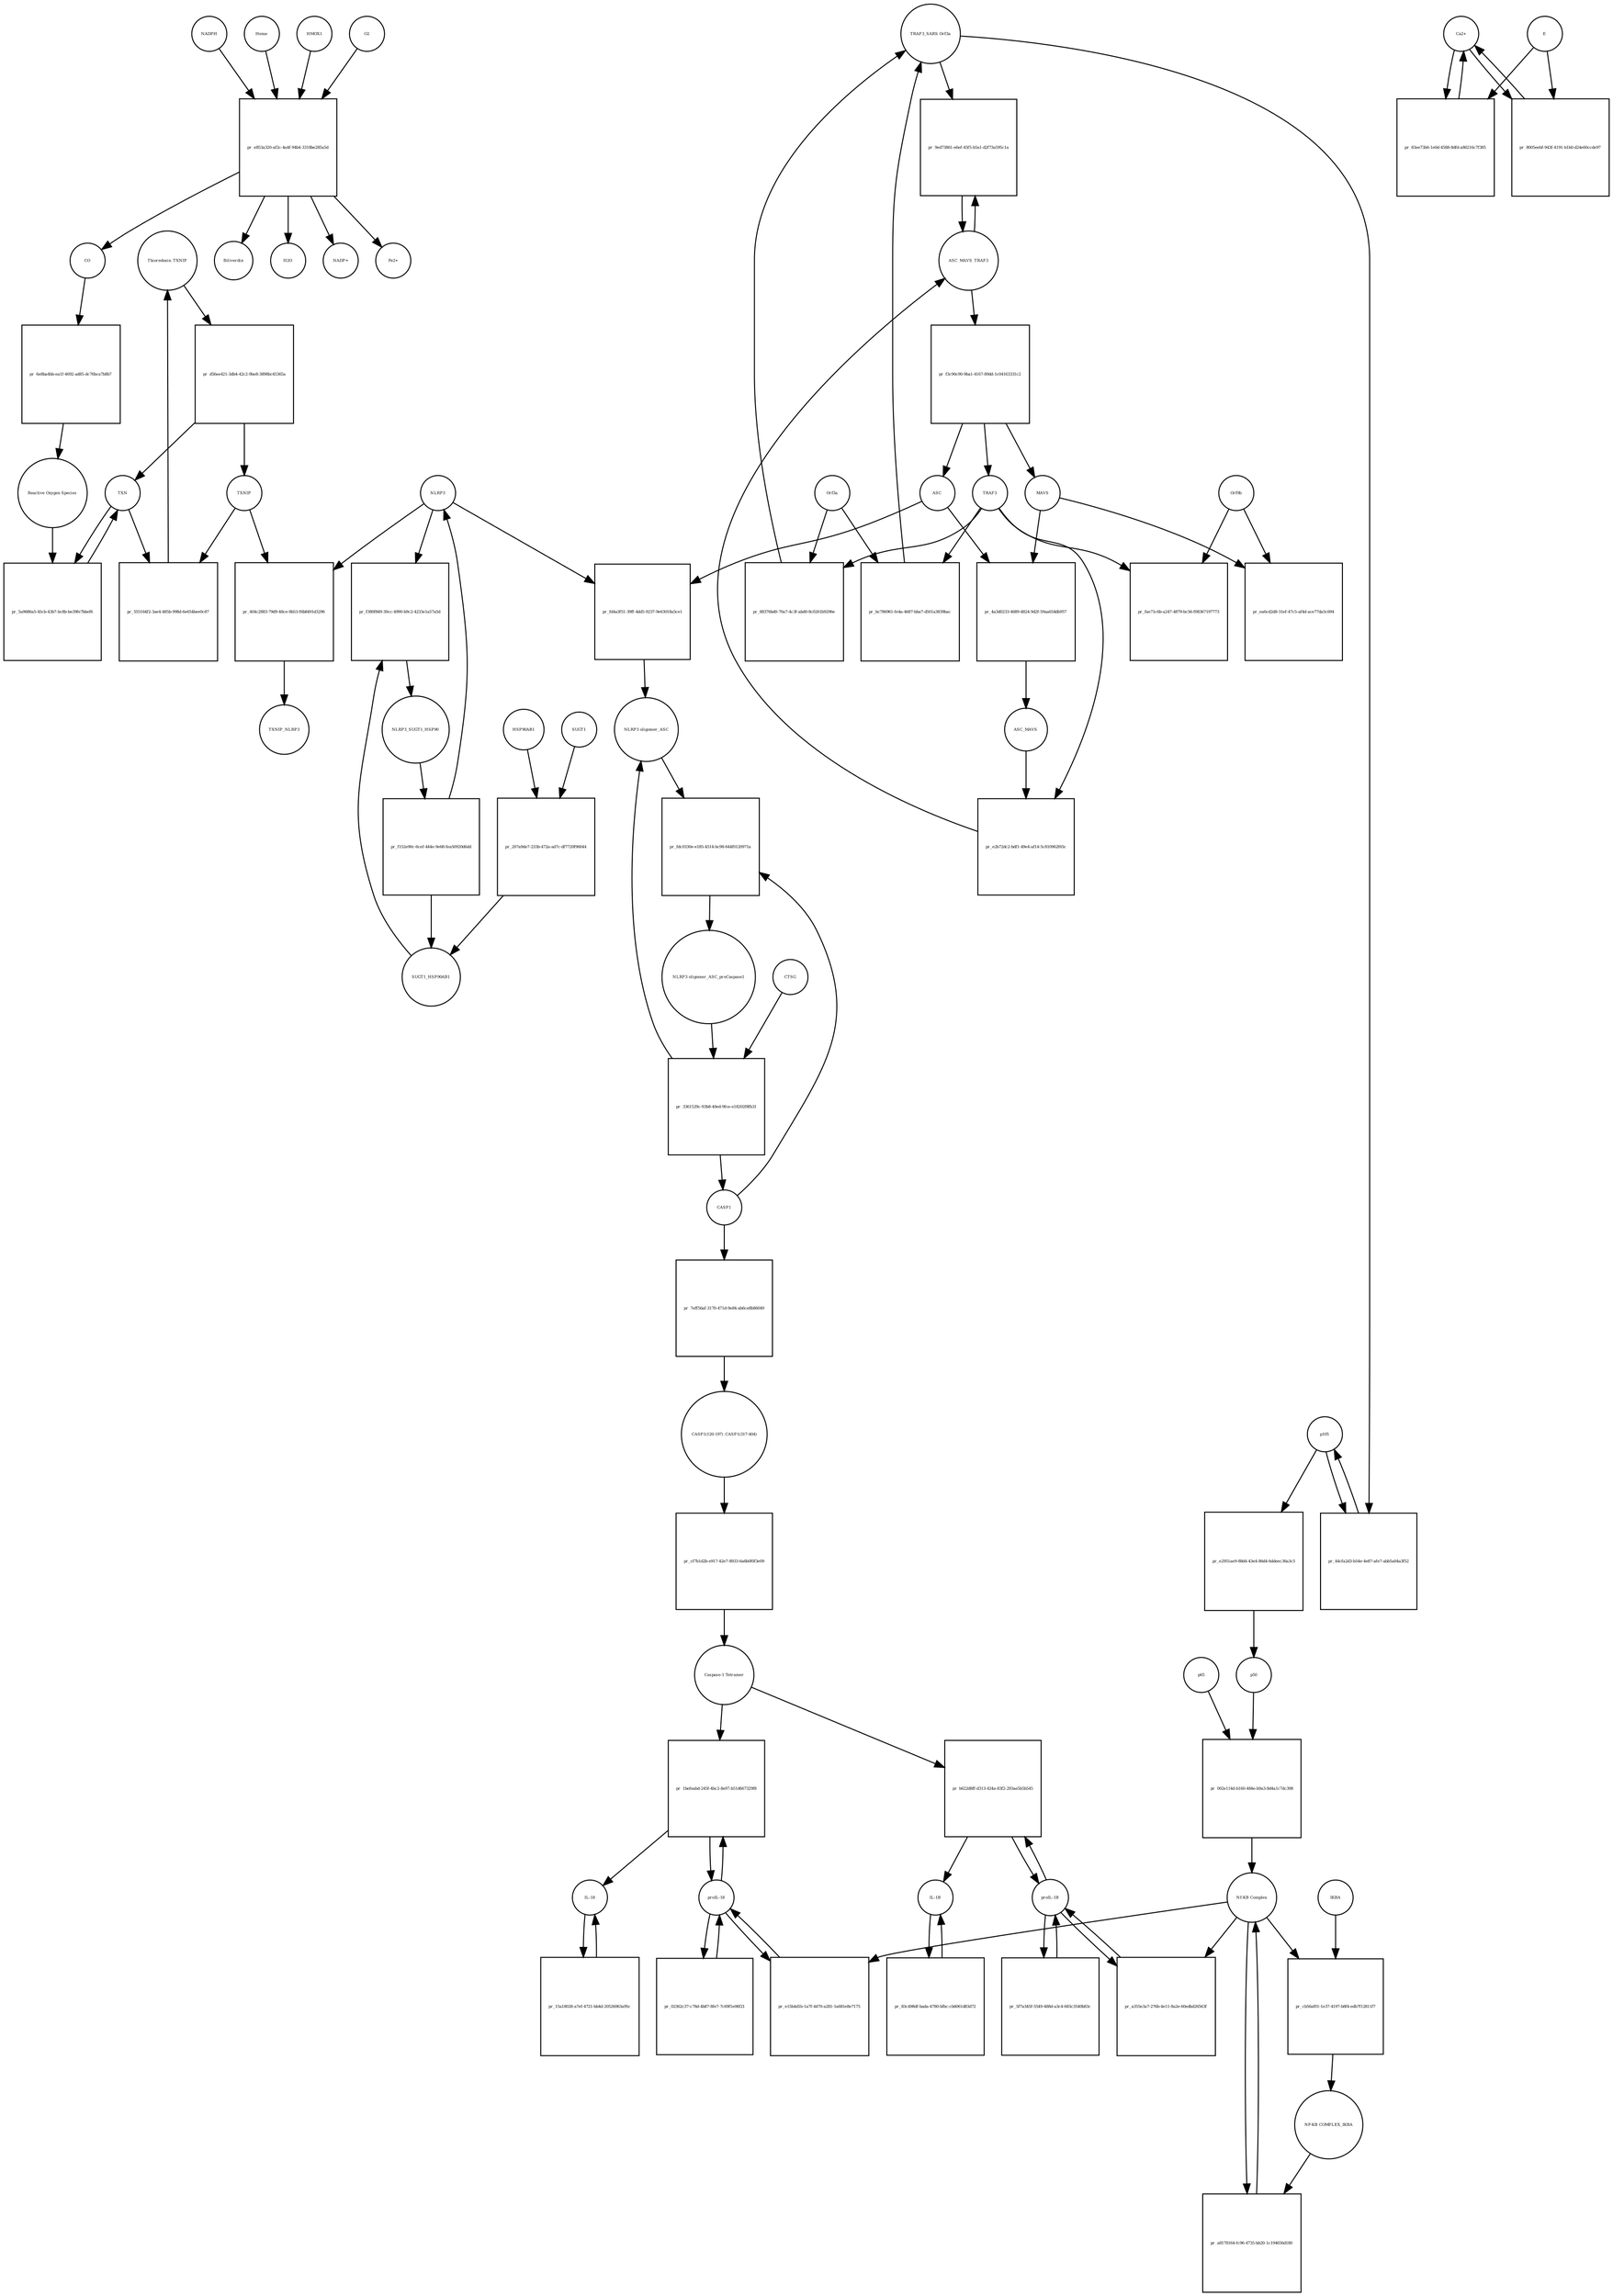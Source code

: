 strict digraph  {
Thioredoxin_TXNIP [annotation="urn_miriam_uniprot_P10599|urn_miriam_uniprot_Q9H3M7", bipartite=0, cls=complex, fontsize=4, label=Thioredoxin_TXNIP, shape=circle];
"pr_d56ee421-3db4-42c2-9be8-3898bc45365a" [annotation="", bipartite=1, cls=process, fontsize=4, label="pr_d56ee421-3db4-42c2-9be8-3898bc45365a", shape=square];
TXNIP [annotation=urn_miriam_uniprot_Q9H3M7, bipartite=0, cls=macromolecule, fontsize=4, label=TXNIP, shape=circle];
TXN [annotation=urn_miriam_uniprot_P10599, bipartite=0, cls=macromolecule, fontsize=4, label=TXN, shape=circle];
"pr_5a9686a5-45cb-43b7-bc8b-be39fe7bbef6" [annotation="", bipartite=1, cls=process, fontsize=4, label="pr_5a9686a5-45cb-43b7-bc8b-be39fe7bbef6", shape=square];
"Reactive Oxygen Species" [annotation="urn_miriam_obo.chebi_CHEBI%3A26523", bipartite=0, cls="simple chemical", fontsize=4, label="Reactive Oxygen Species", shape=circle];
"pr_555164f2-3ae4-485b-998d-6e654bee0c87" [annotation="", bipartite=1, cls=process, fontsize=4, label="pr_555164f2-3ae4-485b-998d-6e654bee0c87", shape=square];
HSP90AB1 [annotation=urn_miriam_uniprot_P08238, bipartite=0, cls=macromolecule, fontsize=4, label=HSP90AB1, shape=circle];
"pr_207a9de7-233b-472a-ad7c-df7720f96044" [annotation="", bipartite=1, cls=process, fontsize=4, label="pr_207a9de7-233b-472a-ad7c-df7720f96044", shape=square];
SUGT1 [annotation=urn_miriam_uniprot_Q9Y2Z0, bipartite=0, cls=macromolecule, fontsize=4, label=SUGT1, shape=circle];
SUGT1_HSP90AB1 [annotation="urn_miriam_uniprot_P08238|urn_miriam_uniprot_Q9Y2Z0", bipartite=0, cls=complex, fontsize=4, label=SUGT1_HSP90AB1, shape=circle];
NLRP3 [annotation=urn_miriam_uniprot_Q96P20, bipartite=0, cls=macromolecule, fontsize=4, label=NLRP3, shape=circle];
"pr_404c2883-79d9-48ce-8b53-f6b8491d3296" [annotation="", bipartite=1, cls=process, fontsize=4, label="pr_404c2883-79d9-48ce-8b53-f6b8491d3296", shape=square];
TXNIP_NLRP3 [annotation="urn_miriam_uniprot_Q9H3M7|urn_miriam_uniprot_Q96P20", bipartite=0, cls=complex, fontsize=4, label=TXNIP_NLRP3, shape=circle];
"NLRP3 oligomer_ASC_proCaspase1" [annotation="urn_miriam_uniprot_P29466|urn_miriam_uniprot_Q9ULZ3|urn_miriam_uniprot_Q96P20", bipartite=0, cls=complex, fontsize=4, label="NLRP3 oligomer_ASC_proCaspase1", shape=circle];
"pr_3361529c-93b8-40ed-9fce-e18202f8fb31" [annotation="", bipartite=1, cls=process, fontsize=4, label="pr_3361529c-93b8-40ed-9fce-e18202f8fb31", shape=square];
CASP1 [annotation=urn_miriam_uniprot_P29466, bipartite=0, cls=macromolecule, fontsize=4, label=CASP1, shape=circle];
CTSG [annotation=urn_miriam_uniprot_P08311, bipartite=0, cls=macromolecule, fontsize=4, label=CTSG, shape=circle];
"NLRP3 oligomer_ASC" [annotation="urn_miriam_uniprot_Q9ULZ3|urn_miriam_uniprot_Q96P20", bipartite=0, cls=complex, fontsize=4, label="NLRP3 oligomer_ASC", shape=circle];
"pr_7eff56af-3170-471d-9e84-ab6ce8b86049" [annotation="", bipartite=1, cls=process, fontsize=4, label="pr_7eff56af-3170-471d-9e84-ab6ce8b86049", shape=square];
"CASP1(120-197)_CASP1(317-404)" [annotation=urn_miriam_uniprot_P29466, bipartite=0, cls=complex, fontsize=4, label="CASP1(120-197)_CASP1(317-404)", shape=circle];
"pr_cf7b1d2b-e917-42e7-8933-6a6b0f0f3e09" [annotation="", bipartite=1, cls=process, fontsize=4, label="pr_cf7b1d2b-e917-42e7-8933-6a6b0f0f3e09", shape=square];
"Caspase-1 Tetramer" [annotation=urn_miriam_uniprot_P29466, bipartite=0, cls="complex multimer", fontsize=4, label="Caspase-1 Tetramer", shape=circle];
"proIL-1B" [annotation=urn_miriam_uniprot_P01584, bipartite=0, cls=macromolecule, fontsize=4, label="proIL-1B", shape=circle];
"pr_b622d8ff-d313-424a-83f2-293ae5b5b545" [annotation="", bipartite=1, cls=process, fontsize=4, label="pr_b622d8ff-d313-424a-83f2-293ae5b5b545", shape=square];
"IL-1B" [annotation=urn_miriam_uniprot_P01584, bipartite=0, cls=macromolecule, fontsize=4, label="IL-1B", shape=circle];
"pr_83c498df-bada-4780-bfbc-cb6061d83d72" [annotation="", bipartite=1, cls="omitted process", fontsize=4, label="pr_83c498df-bada-4780-bfbc-cb6061d83d72", shape=square];
"proIL-18" [annotation=urn_miriam_uniprot_Q14116, bipartite=0, cls=macromolecule, fontsize=4, label="proIL-18", shape=circle];
"pr_1befeabd-245f-4bc2-8e97-b51d667329f8" [annotation="", bipartite=1, cls=process, fontsize=4, label="pr_1befeabd-245f-4bc2-8e97-b51d667329f8", shape=square];
"IL-18" [annotation=urn_miriam_uniprot_Q14116, bipartite=0, cls=macromolecule, fontsize=4, label="IL-18", shape=circle];
"pr_15a18028-a7ef-4721-bb4d-20526063a95c" [annotation="", bipartite=1, cls="omitted process", fontsize=4, label="pr_15a18028-a7ef-4721-bb4d-20526063a95c", shape=square];
"pr_fdc0330e-e185-4514-bc98-644f0120971a" [annotation="", bipartite=1, cls=process, fontsize=4, label="pr_fdc0330e-e185-4514-bc98-644f0120971a", shape=square];
"pr_a355e3a7-276b-4e11-8a2e-60edbd26563f" [annotation="", bipartite=1, cls=process, fontsize=4, label="pr_a355e3a7-276b-4e11-8a2e-60edbd26563f", shape=square];
"Nf-KB Complex" [annotation="urn_miriam_uniprot_P19838|urn_miriam_uniprot_Q00653", bipartite=0, cls=complex, fontsize=4, label="Nf-KB Complex", shape=circle];
"pr_e15b4d1b-1a7f-4470-a281-1a681e8e7175" [annotation="", bipartite=1, cls=process, fontsize=4, label="pr_e15b4d1b-1a7f-4470-a281-1a681e8e7175", shape=square];
p50 [annotation=urn_miriam_uniprot_P19838, bipartite=0, cls=macromolecule, fontsize=4, label=p50, shape=circle];
"pr_002e114d-b160-484e-b9a3-8d4a1c7dc398" [annotation="", bipartite=1, cls=process, fontsize=4, label="pr_002e114d-b160-484e-b9a3-8d4a1c7dc398", shape=square];
p65 [annotation=urn_miriam_uniprot_Q00653, bipartite=0, cls=macromolecule, fontsize=4, label=p65, shape=circle];
Orf3a [annotation="urn_miriam_uniprot_P59632|urn_miriam_taxonomy_694009", bipartite=0, cls=macromolecule, fontsize=4, label=Orf3a, shape=circle];
"pr_bc786961-fe4a-4687-bba7-d501a3839bac" [annotation="", bipartite=1, cls=process, fontsize=4, label="pr_bc786961-fe4a-4687-bba7-d501a3839bac", shape=square];
TRAF3 [annotation=urn_miriam_uniprot_Q13114, bipartite=0, cls=macromolecule, fontsize=4, label=TRAF3, shape=circle];
"TRAF3_SARS Orf3a" [annotation="urn_miriam_uniprot_P59632|urn_miriam_uniprot_Q13114|urn_miriam_taxonomy_694009", bipartite=0, cls=complex, fontsize=4, label="TRAF3_SARS Orf3a", shape=circle];
p105 [annotation=urn_miriam_uniprot_P19838, bipartite=0, cls=macromolecule, fontsize=4, label=p105, shape=circle];
"pr_e2951ae9-88d4-43e4-86d4-6ddeec36a3c5" [annotation="", bipartite=1, cls="omitted process", fontsize=4, label="pr_e2951ae9-88d4-43e4-86d4-6ddeec36a3c5", shape=square];
ASC [annotation=urn_miriam_uniprot_Q9ULZ3, bipartite=0, cls=macromolecule, fontsize=4, label=ASC, shape=circle];
"pr_fd4a3f51-39ff-4dd5-9237-9e63018a5ce1" [annotation="", bipartite=1, cls=process, fontsize=4, label="pr_fd4a3f51-39ff-4dd5-9237-9e63018a5ce1", shape=square];
IKBA [annotation="", bipartite=0, cls=macromolecule, fontsize=4, label=IKBA, shape=circle];
"pr_cb56af01-1e37-4197-b8f4-edb7f12811f7" [annotation="", bipartite=1, cls=process, fontsize=4, label="pr_cb56af01-1e37-4197-b8f4-edb7f12811f7", shape=square];
"NF-KB COMPLEX_IKBA" [annotation=urn_miriam_uniprot_P19838, bipartite=0, cls=complex, fontsize=4, label="NF-KB COMPLEX_IKBA", shape=circle];
"pr_a8178164-fc96-4735-bb20-1c194656d180" [annotation="", bipartite=1, cls=process, fontsize=4, label="pr_a8178164-fc96-4735-bb20-1c194656d180", shape=square];
NLRP3_SUGT1_HSP90 [annotation="urn_miriam_uniprot_P08238|urn_miriam_uniprot_Q96P20|urn_miriam_uniprot_Q9Y2Z0", bipartite=0, cls=complex, fontsize=4, label=NLRP3_SUGT1_HSP90, shape=circle];
"pr_f152e90c-6cef-444e-9e68-fea50920d6dd" [annotation="", bipartite=1, cls="omitted process", fontsize=4, label="pr_f152e90c-6cef-444e-9e68-fea50920d6dd", shape=square];
"pr_4a3d0233-4689-4824-9d2f-59aa654db957" [annotation="", bipartite=1, cls=process, fontsize=4, label="pr_4a3d0233-4689-4824-9d2f-59aa654db957", shape=square];
ASC_MAVS [annotation=urn_miriam_uniprot_Q9ULZ3, bipartite=0, cls=complex, fontsize=4, label=ASC_MAVS, shape=circle];
MAVS [annotation=urn_miriam_uniprot_Q7Z434, bipartite=0, cls=macromolecule, fontsize=4, label=MAVS, shape=circle];
"pr_e2b72dc2-bdf1-49e4-af14-5c810962f65c" [annotation="", bipartite=1, cls=process, fontsize=4, label="pr_e2b72dc2-bdf1-49e4-af14-5c810962f65c", shape=square];
ASC_MAVS_TRAF3 [annotation="urn_miriam_pubmed_25847972|urn_miriam_uniprot_Q9ULZ3|urn_miriam_uniprot_Q13114", bipartite=0, cls=complex, fontsize=4, label=ASC_MAVS_TRAF3, shape=circle];
"pr_f3c90c90-9ba1-4167-89dd-1c04163331c2" [annotation="", bipartite=1, cls=process, fontsize=4, label="pr_f3c90c90-9ba1-4167-89dd-1c04163331c2", shape=square];
"pr_9ed73861-e6ef-45f5-b5a1-d2f73a595c1a" [annotation="", bipartite=1, cls="omitted process", fontsize=4, label="pr_9ed73861-e6ef-45f5-b5a1-d2f73a595c1a", shape=square];
"pr_f380f849-30cc-4990-b9c2-4233e1a57a5d" [annotation="", bipartite=1, cls=process, fontsize=4, label="pr_f380f849-30cc-4990-b9c2-4233e1a57a5d", shape=square];
"pr_5f7a345f-5549-488d-a3c4-683c3540b83c" [annotation="", bipartite=1, cls=process, fontsize=4, label="pr_5f7a345f-5549-488d-a3c4-683c3540b83c", shape=square];
"pr_02362c37-c78d-4b87-8fe7-7c69f1e06f21" [annotation="", bipartite=1, cls=process, fontsize=4, label="pr_02362c37-c78d-4b87-8fe7-7c69f1e06f21", shape=square];
"Ca2+" [annotation="urn_miriam_obo.chebi_CHEBI%3A29108", bipartite=0, cls="simple chemical", fontsize=4, label="Ca2+", shape=circle];
"pr_83ee73b6-1e0d-4588-8dfd-a86216c7f385" [annotation="", bipartite=1, cls=process, fontsize=4, label="pr_83ee73b6-1e0d-4588-8dfd-a86216c7f385", shape=square];
E [annotation="urn_miriam_uniprot_P59637|urn_miriam_taxonomy_694009", bipartite=0, cls=macromolecule, fontsize=4, label=E, shape=circle];
"pr_8005eebf-943f-4191-b1b0-d24e60ccde97" [annotation="", bipartite=1, cls=process, fontsize=4, label="pr_8005eebf-943f-4191-b1b0-d24e60ccde97", shape=square];
"pr_88376bd0-70a7-4c3f-abd0-8c0261b9296e" [annotation="", bipartite=1, cls=process, fontsize=4, label="pr_88376bd0-70a7-4c3f-abd0-8c0261b9296e", shape=square];
"pr_44cfa2d3-b54e-4e87-afe7-abb5a04a3f52" [annotation="", bipartite=1, cls="omitted process", fontsize=4, label="pr_44cfa2d3-b54e-4e87-afe7-abb5a04a3f52", shape=square];
Heme [annotation="urn_miriam_obo.chebi_CHEBI%3A30413", bipartite=0, cls="simple chemical", fontsize=4, label=Heme, shape=circle];
"pr_e853a320-af2c-4a4f-94b4-3318be285a5d" [annotation="", bipartite=1, cls=process, fontsize=4, label="pr_e853a320-af2c-4a4f-94b4-3318be285a5d", shape=square];
Biliverdin [annotation="urn_miriam_obo.chebi_CHEBI%3A17033", bipartite=0, cls="simple chemical", fontsize=4, label=Biliverdin, shape=circle];
HMOX1 [annotation=urn_miriam_uniprot_P09601, bipartite=0, cls=macromolecule, fontsize=4, label=HMOX1, shape=circle];
O2 [annotation="urn_miriam_obo.chebi_CHEBI%3A15379", bipartite=0, cls="simple chemical", fontsize=4, label=O2, shape=circle];
NADPH [annotation="urn_miriam_obo.chebi_CHEBI%3A16474", bipartite=0, cls="simple chemical", fontsize=4, label=NADPH, shape=circle];
H2O [annotation="urn_miriam_obo.chebi_CHEBI%3A15377", bipartite=0, cls="simple chemical", fontsize=4, label=H2O, shape=circle];
"NADP+" [annotation="urn_miriam_obo.chebi_CHEBI%3A18009", bipartite=0, cls="simple chemical", fontsize=4, label="NADP+", shape=circle];
CO [annotation="urn_miriam_obo.chebi_CHEBI%3A17245", bipartite=0, cls="simple chemical", fontsize=4, label=CO, shape=circle];
"Fe2+" [annotation="urn_miriam_obo.chebi_CHEBI%3A29033", bipartite=0, cls="simple chemical", fontsize=4, label="Fe2+", shape=circle];
"pr_6e8ba4bb-ea1f-4692-ad85-dc76bca7b8b7" [annotation="", bipartite=1, cls=process, fontsize=4, label="pr_6e8ba4bb-ea1f-4692-ad85-dc76bca7b8b7", shape=square];
"pr_ea6cd2d8-31ef-47c5-af4d-ace77da5c694" [annotation="", bipartite=1, cls=process, fontsize=4, label="pr_ea6cd2d8-31ef-47c5-af4d-ace77da5c694", shape=square];
Orf9b [annotation="urn_miriam_taxonomy_694009|urn_miriam_uniprot_P59636", bipartite=0, cls=macromolecule, fontsize=4, label=Orf9b, shape=circle];
"pr_fae71c6b-a247-4879-bc56-f08367197773" [annotation="", bipartite=1, cls=process, fontsize=4, label="pr_fae71c6b-a247-4879-bc56-f08367197773", shape=square];
Thioredoxin_TXNIP -> "pr_d56ee421-3db4-42c2-9be8-3898bc45365a"  [annotation="", interaction_type=consumption];
"pr_d56ee421-3db4-42c2-9be8-3898bc45365a" -> TXNIP  [annotation="", interaction_type=production];
"pr_d56ee421-3db4-42c2-9be8-3898bc45365a" -> TXN  [annotation="", interaction_type=production];
TXNIP -> "pr_555164f2-3ae4-485b-998d-6e654bee0c87"  [annotation="", interaction_type=consumption];
TXNIP -> "pr_404c2883-79d9-48ce-8b53-f6b8491d3296"  [annotation="", interaction_type=consumption];
TXN -> "pr_5a9686a5-45cb-43b7-bc8b-be39fe7bbef6"  [annotation="", interaction_type=consumption];
TXN -> "pr_555164f2-3ae4-485b-998d-6e654bee0c87"  [annotation="", interaction_type=consumption];
"pr_5a9686a5-45cb-43b7-bc8b-be39fe7bbef6" -> TXN  [annotation="", interaction_type=production];
"Reactive Oxygen Species" -> "pr_5a9686a5-45cb-43b7-bc8b-be39fe7bbef6"  [annotation="", interaction_type="necessary stimulation"];
"pr_555164f2-3ae4-485b-998d-6e654bee0c87" -> Thioredoxin_TXNIP  [annotation="", interaction_type=production];
HSP90AB1 -> "pr_207a9de7-233b-472a-ad7c-df7720f96044"  [annotation="", interaction_type=consumption];
"pr_207a9de7-233b-472a-ad7c-df7720f96044" -> SUGT1_HSP90AB1  [annotation="", interaction_type=production];
SUGT1 -> "pr_207a9de7-233b-472a-ad7c-df7720f96044"  [annotation="", interaction_type=consumption];
SUGT1_HSP90AB1 -> "pr_f380f849-30cc-4990-b9c2-4233e1a57a5d"  [annotation="", interaction_type=consumption];
NLRP3 -> "pr_404c2883-79d9-48ce-8b53-f6b8491d3296"  [annotation="", interaction_type=consumption];
NLRP3 -> "pr_fd4a3f51-39ff-4dd5-9237-9e63018a5ce1"  [annotation="", interaction_type=consumption];
NLRP3 -> "pr_f380f849-30cc-4990-b9c2-4233e1a57a5d"  [annotation="", interaction_type=consumption];
"pr_404c2883-79d9-48ce-8b53-f6b8491d3296" -> TXNIP_NLRP3  [annotation="", interaction_type=production];
"NLRP3 oligomer_ASC_proCaspase1" -> "pr_3361529c-93b8-40ed-9fce-e18202f8fb31"  [annotation="", interaction_type=consumption];
"pr_3361529c-93b8-40ed-9fce-e18202f8fb31" -> CASP1  [annotation="", interaction_type=production];
"pr_3361529c-93b8-40ed-9fce-e18202f8fb31" -> "NLRP3 oligomer_ASC"  [annotation="", interaction_type=production];
CASP1 -> "pr_7eff56af-3170-471d-9e84-ab6ce8b86049"  [annotation="", interaction_type=consumption];
CASP1 -> "pr_fdc0330e-e185-4514-bc98-644f0120971a"  [annotation="", interaction_type=consumption];
CTSG -> "pr_3361529c-93b8-40ed-9fce-e18202f8fb31"  [annotation="", interaction_type=catalysis];
"NLRP3 oligomer_ASC" -> "pr_fdc0330e-e185-4514-bc98-644f0120971a"  [annotation="", interaction_type=consumption];
"pr_7eff56af-3170-471d-9e84-ab6ce8b86049" -> "CASP1(120-197)_CASP1(317-404)"  [annotation="", interaction_type=production];
"CASP1(120-197)_CASP1(317-404)" -> "pr_cf7b1d2b-e917-42e7-8933-6a6b0f0f3e09"  [annotation="", interaction_type=consumption];
"pr_cf7b1d2b-e917-42e7-8933-6a6b0f0f3e09" -> "Caspase-1 Tetramer"  [annotation="", interaction_type=production];
"Caspase-1 Tetramer" -> "pr_b622d8ff-d313-424a-83f2-293ae5b5b545"  [annotation="", interaction_type=catalysis];
"Caspase-1 Tetramer" -> "pr_1befeabd-245f-4bc2-8e97-b51d667329f8"  [annotation="", interaction_type=catalysis];
"proIL-1B" -> "pr_b622d8ff-d313-424a-83f2-293ae5b5b545"  [annotation="", interaction_type=consumption];
"proIL-1B" -> "pr_a355e3a7-276b-4e11-8a2e-60edbd26563f"  [annotation="", interaction_type=consumption];
"proIL-1B" -> "pr_5f7a345f-5549-488d-a3c4-683c3540b83c"  [annotation="", interaction_type=consumption];
"pr_b622d8ff-d313-424a-83f2-293ae5b5b545" -> "IL-1B"  [annotation="", interaction_type=production];
"pr_b622d8ff-d313-424a-83f2-293ae5b5b545" -> "proIL-1B"  [annotation="", interaction_type=production];
"IL-1B" -> "pr_83c498df-bada-4780-bfbc-cb6061d83d72"  [annotation="", interaction_type=consumption];
"pr_83c498df-bada-4780-bfbc-cb6061d83d72" -> "IL-1B"  [annotation="", interaction_type=production];
"proIL-18" -> "pr_1befeabd-245f-4bc2-8e97-b51d667329f8"  [annotation="", interaction_type=consumption];
"proIL-18" -> "pr_e15b4d1b-1a7f-4470-a281-1a681e8e7175"  [annotation="", interaction_type=consumption];
"proIL-18" -> "pr_02362c37-c78d-4b87-8fe7-7c69f1e06f21"  [annotation="", interaction_type=consumption];
"pr_1befeabd-245f-4bc2-8e97-b51d667329f8" -> "IL-18"  [annotation="", interaction_type=production];
"pr_1befeabd-245f-4bc2-8e97-b51d667329f8" -> "proIL-18"  [annotation="", interaction_type=production];
"IL-18" -> "pr_15a18028-a7ef-4721-bb4d-20526063a95c"  [annotation="", interaction_type=consumption];
"pr_15a18028-a7ef-4721-bb4d-20526063a95c" -> "IL-18"  [annotation="", interaction_type=production];
"pr_fdc0330e-e185-4514-bc98-644f0120971a" -> "NLRP3 oligomer_ASC_proCaspase1"  [annotation="", interaction_type=production];
"pr_a355e3a7-276b-4e11-8a2e-60edbd26563f" -> "proIL-1B"  [annotation="", interaction_type=production];
"Nf-KB Complex" -> "pr_a355e3a7-276b-4e11-8a2e-60edbd26563f"  [annotation=urn_miriam_pubmed_31034780, interaction_type=catalysis];
"Nf-KB Complex" -> "pr_e15b4d1b-1a7f-4470-a281-1a681e8e7175"  [annotation=urn_miriam_pubmed_31034780, interaction_type=catalysis];
"Nf-KB Complex" -> "pr_cb56af01-1e37-4197-b8f4-edb7f12811f7"  [annotation="", interaction_type=consumption];
"Nf-KB Complex" -> "pr_a8178164-fc96-4735-bb20-1c194656d180"  [annotation="", interaction_type=consumption];
"pr_e15b4d1b-1a7f-4470-a281-1a681e8e7175" -> "proIL-18"  [annotation="", interaction_type=production];
p50 -> "pr_002e114d-b160-484e-b9a3-8d4a1c7dc398"  [annotation="", interaction_type=consumption];
"pr_002e114d-b160-484e-b9a3-8d4a1c7dc398" -> "Nf-KB Complex"  [annotation="", interaction_type=production];
p65 -> "pr_002e114d-b160-484e-b9a3-8d4a1c7dc398"  [annotation="", interaction_type=consumption];
Orf3a -> "pr_bc786961-fe4a-4687-bba7-d501a3839bac"  [annotation="", interaction_type=consumption];
Orf3a -> "pr_88376bd0-70a7-4c3f-abd0-8c0261b9296e"  [annotation="", interaction_type=consumption];
"pr_bc786961-fe4a-4687-bba7-d501a3839bac" -> "TRAF3_SARS Orf3a"  [annotation="", interaction_type=production];
TRAF3 -> "pr_bc786961-fe4a-4687-bba7-d501a3839bac"  [annotation="", interaction_type=consumption];
TRAF3 -> "pr_e2b72dc2-bdf1-49e4-af14-5c810962f65c"  [annotation="", interaction_type=consumption];
TRAF3 -> "pr_88376bd0-70a7-4c3f-abd0-8c0261b9296e"  [annotation="", interaction_type=consumption];
TRAF3 -> "pr_fae71c6b-a247-4879-bc56-f08367197773"  [annotation="", interaction_type=consumption];
"TRAF3_SARS Orf3a" -> "pr_9ed73861-e6ef-45f5-b5a1-d2f73a595c1a"  [annotation="urn_miriam_pubmed_25847972|urn_miriam_pubmed_31034780|urn_miriam_taxonomy_9606", interaction_type=catalysis];
"TRAF3_SARS Orf3a" -> "pr_44cfa2d3-b54e-4e87-afe7-abb5a04a3f52"  [annotation="urn_miriam_pubmed_31034780|urn_miriam_taxonomy_9606", interaction_type=catalysis];
p105 -> "pr_e2951ae9-88d4-43e4-86d4-6ddeec36a3c5"  [annotation="", interaction_type=consumption];
p105 -> "pr_44cfa2d3-b54e-4e87-afe7-abb5a04a3f52"  [annotation="", interaction_type=consumption];
"pr_e2951ae9-88d4-43e4-86d4-6ddeec36a3c5" -> p50  [annotation="", interaction_type=production];
ASC -> "pr_fd4a3f51-39ff-4dd5-9237-9e63018a5ce1"  [annotation="", interaction_type=consumption];
ASC -> "pr_4a3d0233-4689-4824-9d2f-59aa654db957"  [annotation="", interaction_type=consumption];
"pr_fd4a3f51-39ff-4dd5-9237-9e63018a5ce1" -> "NLRP3 oligomer_ASC"  [annotation="", interaction_type=production];
IKBA -> "pr_cb56af01-1e37-4197-b8f4-edb7f12811f7"  [annotation="", interaction_type=consumption];
"pr_cb56af01-1e37-4197-b8f4-edb7f12811f7" -> "NF-KB COMPLEX_IKBA"  [annotation="", interaction_type=production];
"NF-KB COMPLEX_IKBA" -> "pr_a8178164-fc96-4735-bb20-1c194656d180"  [annotation="", interaction_type=inhibition];
"pr_a8178164-fc96-4735-bb20-1c194656d180" -> "Nf-KB Complex"  [annotation="", interaction_type=production];
NLRP3_SUGT1_HSP90 -> "pr_f152e90c-6cef-444e-9e68-fea50920d6dd"  [annotation="", interaction_type=consumption];
"pr_f152e90c-6cef-444e-9e68-fea50920d6dd" -> NLRP3  [annotation="", interaction_type=production];
"pr_f152e90c-6cef-444e-9e68-fea50920d6dd" -> SUGT1_HSP90AB1  [annotation="", interaction_type=production];
"pr_4a3d0233-4689-4824-9d2f-59aa654db957" -> ASC_MAVS  [annotation="", interaction_type=production];
ASC_MAVS -> "pr_e2b72dc2-bdf1-49e4-af14-5c810962f65c"  [annotation="", interaction_type=consumption];
MAVS -> "pr_4a3d0233-4689-4824-9d2f-59aa654db957"  [annotation="", interaction_type=consumption];
MAVS -> "pr_ea6cd2d8-31ef-47c5-af4d-ace77da5c694"  [annotation="", interaction_type=consumption];
"pr_e2b72dc2-bdf1-49e4-af14-5c810962f65c" -> ASC_MAVS_TRAF3  [annotation="", interaction_type=production];
ASC_MAVS_TRAF3 -> "pr_f3c90c90-9ba1-4167-89dd-1c04163331c2"  [annotation="", interaction_type=consumption];
ASC_MAVS_TRAF3 -> "pr_9ed73861-e6ef-45f5-b5a1-d2f73a595c1a"  [annotation="", interaction_type=consumption];
"pr_f3c90c90-9ba1-4167-89dd-1c04163331c2" -> ASC  [annotation="", interaction_type=production];
"pr_f3c90c90-9ba1-4167-89dd-1c04163331c2" -> TRAF3  [annotation="", interaction_type=production];
"pr_f3c90c90-9ba1-4167-89dd-1c04163331c2" -> MAVS  [annotation="", interaction_type=production];
"pr_9ed73861-e6ef-45f5-b5a1-d2f73a595c1a" -> ASC_MAVS_TRAF3  [annotation="", interaction_type=production];
"pr_f380f849-30cc-4990-b9c2-4233e1a57a5d" -> NLRP3_SUGT1_HSP90  [annotation="", interaction_type=production];
"pr_5f7a345f-5549-488d-a3c4-683c3540b83c" -> "proIL-1B"  [annotation="", interaction_type=production];
"pr_02362c37-c78d-4b87-8fe7-7c69f1e06f21" -> "proIL-18"  [annotation="", interaction_type=production];
"Ca2+" -> "pr_83ee73b6-1e0d-4588-8dfd-a86216c7f385"  [annotation="", interaction_type=consumption];
"Ca2+" -> "pr_8005eebf-943f-4191-b1b0-d24e60ccde97"  [annotation="", interaction_type=consumption];
"pr_83ee73b6-1e0d-4588-8dfd-a86216c7f385" -> "Ca2+"  [annotation="", interaction_type=production];
E -> "pr_83ee73b6-1e0d-4588-8dfd-a86216c7f385"  [annotation="urn_miriam_pubmed_26331680|urn_miriam_doi_10.1016%2Fj.bbrc.2020.05.206|urn_miriam_taxonomy_392815", interaction_type=catalysis];
E -> "pr_8005eebf-943f-4191-b1b0-d24e60ccde97"  [annotation="urn_miriam_pubmed_26331680|urn_miriam_doi_10.1016%2Fj.bbrc.2020.05.206|urn_miriam_taxonomy_392815", interaction_type=catalysis];
"pr_8005eebf-943f-4191-b1b0-d24e60ccde97" -> "Ca2+"  [annotation="", interaction_type=production];
"pr_88376bd0-70a7-4c3f-abd0-8c0261b9296e" -> "TRAF3_SARS Orf3a"  [annotation="", interaction_type=production];
"pr_44cfa2d3-b54e-4e87-afe7-abb5a04a3f52" -> p105  [annotation="", interaction_type=production];
Heme -> "pr_e853a320-af2c-4a4f-94b4-3318be285a5d"  [annotation="", interaction_type=consumption];
"pr_e853a320-af2c-4a4f-94b4-3318be285a5d" -> Biliverdin  [annotation="", interaction_type=production];
"pr_e853a320-af2c-4a4f-94b4-3318be285a5d" -> H2O  [annotation="", interaction_type=production];
"pr_e853a320-af2c-4a4f-94b4-3318be285a5d" -> "NADP+"  [annotation="", interaction_type=production];
"pr_e853a320-af2c-4a4f-94b4-3318be285a5d" -> CO  [annotation="", interaction_type=production];
"pr_e853a320-af2c-4a4f-94b4-3318be285a5d" -> "Fe2+"  [annotation="", interaction_type=production];
HMOX1 -> "pr_e853a320-af2c-4a4f-94b4-3318be285a5d"  [annotation="", interaction_type=catalysis];
O2 -> "pr_e853a320-af2c-4a4f-94b4-3318be285a5d"  [annotation="", interaction_type=consumption];
NADPH -> "pr_e853a320-af2c-4a4f-94b4-3318be285a5d"  [annotation="", interaction_type=consumption];
CO -> "pr_6e8ba4bb-ea1f-4692-ad85-dc76bca7b8b7"  [annotation="urn_miriam_pubmed_28356568|urn_miriam_pubmed_25770182", interaction_type=inhibition];
"pr_6e8ba4bb-ea1f-4692-ad85-dc76bca7b8b7" -> "Reactive Oxygen Species"  [annotation="", interaction_type=production];
Orf9b -> "pr_ea6cd2d8-31ef-47c5-af4d-ace77da5c694"  [annotation="urn_miriam_doi_10.4049%2Fjimmunol.1303196", interaction_type=catalysis];
Orf9b -> "pr_fae71c6b-a247-4879-bc56-f08367197773"  [annotation="urn_miriam_doi_10.4049%2Fjimmunol.1303196", interaction_type=catalysis];
}
